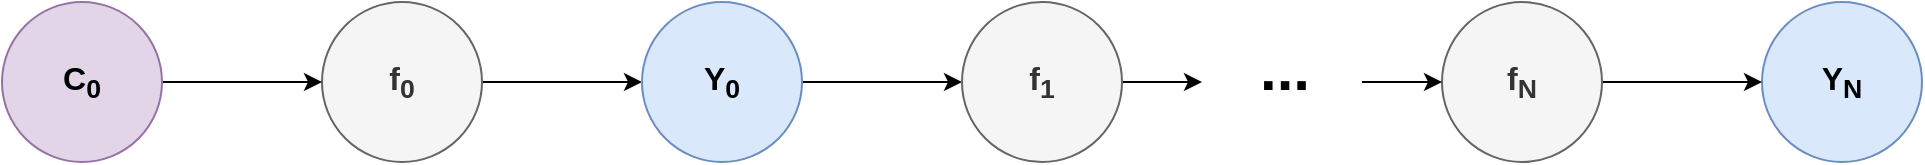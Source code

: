 <mxfile version="20.0.4" type="device"><diagram name="Page-1" id="42789a77-a242-8287-6e28-9cd8cfd52e62"><mxGraphModel dx="1113" dy="732" grid="1" gridSize="10" guides="1" tooltips="1" connect="1" arrows="1" fold="1" page="1" pageScale="1" pageWidth="1100" pageHeight="850" background="none" math="0" shadow="0"><root><mxCell id="0"/><mxCell id="1" parent="0"/><mxCell id="jKujIQmag5THRmSHXAdi-6" style="rounded=0;orthogonalLoop=1;jettySize=auto;html=1;exitX=1;exitY=0.5;exitDx=0;exitDy=0;entryX=0;entryY=0.5;entryDx=0;entryDy=0;" parent="1" source="RXzZ0kTApku4aT5u5Mq1-4" target="jKujIQmag5THRmSHXAdi-3" edge="1"><mxGeometry relative="1" as="geometry"/></mxCell><mxCell id="RXzZ0kTApku4aT5u5Mq1-4" value="&lt;font size=&quot;3&quot;&gt;&lt;b&gt;f&lt;sub&gt;0&lt;/sub&gt;&lt;/b&gt;&lt;/font&gt;" style="ellipse;whiteSpace=wrap;html=1;fillColor=#f5f5f5;strokeColor=#666666;fontColor=#333333;" parent="1" vertex="1"><mxGeometry x="200" y="240" width="80" height="80" as="geometry"/></mxCell><mxCell id="RXzZ0kTApku4aT5u5Mq1-8" value="" style="endArrow=classic;html=1;rounded=0;fontSize=16;exitX=1;exitY=0.5;exitDx=0;exitDy=0;entryX=0;entryY=0.5;entryDx=0;entryDy=0;" parent="1" target="RXzZ0kTApku4aT5u5Mq1-4" edge="1" source="jKujIQmag5THRmSHXAdi-4"><mxGeometry width="50" height="50" relative="1" as="geometry"><mxPoint x="160" y="280" as="sourcePoint"/><mxPoint x="160" y="280" as="targetPoint"/></mxGeometry></mxCell><mxCell id="jKujIQmag5THRmSHXAdi-8" style="edgeStyle=none;rounded=0;orthogonalLoop=1;jettySize=auto;html=1;exitX=1;exitY=0.5;exitDx=0;exitDy=0;entryX=0;entryY=0.5;entryDx=0;entryDy=0;fontSize=16;" parent="1" source="jKujIQmag5THRmSHXAdi-3" target="jKujIQmag5THRmSHXAdi-7" edge="1"><mxGeometry relative="1" as="geometry"/></mxCell><mxCell id="jKujIQmag5THRmSHXAdi-3" value="&lt;font size=&quot;3&quot;&gt;&lt;b&gt;Y&lt;sub&gt;0&lt;/sub&gt;&lt;/b&gt;&lt;/font&gt;" style="ellipse;whiteSpace=wrap;html=1;fillColor=#dae8fc;strokeColor=#6c8ebf;" parent="1" vertex="1"><mxGeometry x="360" y="240" width="80" height="80" as="geometry"/></mxCell><mxCell id="jKujIQmag5THRmSHXAdi-4" value="&lt;font size=&quot;3&quot;&gt;&lt;b&gt;C&lt;sub&gt;0&lt;/sub&gt;&lt;/b&gt;&lt;/font&gt;" style="ellipse;whiteSpace=wrap;html=1;fillColor=#e1d5e7;strokeColor=#9673a6;" parent="1" vertex="1"><mxGeometry x="40" y="240" width="80" height="80" as="geometry"/></mxCell><mxCell id="jKujIQmag5THRmSHXAdi-10" style="edgeStyle=none;rounded=0;orthogonalLoop=1;jettySize=auto;html=1;exitX=1;exitY=0.5;exitDx=0;exitDy=0;fontSize=16;" parent="1" source="jKujIQmag5THRmSHXAdi-7" edge="1"><mxGeometry relative="1" as="geometry"><mxPoint x="640" y="280" as="targetPoint"/></mxGeometry></mxCell><mxCell id="jKujIQmag5THRmSHXAdi-7" value="&lt;font size=&quot;3&quot;&gt;&lt;b&gt;f&lt;sub&gt;1&lt;/sub&gt;&lt;/b&gt;&lt;/font&gt;" style="ellipse;whiteSpace=wrap;html=1;fillColor=#f5f5f5;strokeColor=#666666;fontColor=#333333;" parent="1" vertex="1"><mxGeometry x="520" y="240" width="80" height="80" as="geometry"/></mxCell><mxCell id="jKujIQmag5THRmSHXAdi-9" value="&lt;font size=&quot;3&quot;&gt;&lt;b&gt;Y&lt;sub&gt;N&lt;/sub&gt;&lt;/b&gt;&lt;/font&gt;" style="ellipse;whiteSpace=wrap;html=1;fillColor=#dae8fc;strokeColor=#6c8ebf;" parent="1" vertex="1"><mxGeometry x="920" y="240" width="80" height="80" as="geometry"/></mxCell><mxCell id="19vW_l4FJk1YyFh2GEG--3" value="" style="endArrow=classic;html=1;rounded=0;entryX=0;entryY=0.5;entryDx=0;entryDy=0;" edge="1" parent="1" target="jKujIQmag5THRmSHXAdi-9"><mxGeometry width="50" height="50" relative="1" as="geometry"><mxPoint x="840" y="280" as="sourcePoint"/><mxPoint x="530" y="350" as="targetPoint"/></mxGeometry></mxCell><mxCell id="19vW_l4FJk1YyFh2GEG--4" value="&lt;font size=&quot;3&quot;&gt;&lt;b&gt;f&lt;sub&gt;N&lt;/sub&gt;&lt;/b&gt;&lt;/font&gt;" style="ellipse;whiteSpace=wrap;html=1;fillColor=#f5f5f5;strokeColor=#666666;fontColor=#333333;" vertex="1" parent="1"><mxGeometry x="760" y="240" width="80" height="80" as="geometry"/></mxCell><mxCell id="19vW_l4FJk1YyFh2GEG--5" value="" style="endArrow=classic;html=1;rounded=0;entryX=0;entryY=0.5;entryDx=0;entryDy=0;" edge="1" parent="1" target="19vW_l4FJk1YyFh2GEG--4"><mxGeometry width="50" height="50" relative="1" as="geometry"><mxPoint x="720" y="280" as="sourcePoint"/><mxPoint x="670" y="300" as="targetPoint"/></mxGeometry></mxCell><mxCell id="19vW_l4FJk1YyFh2GEG--6" value="&lt;b&gt;&lt;font style=&quot;font-size: 30px;&quot;&gt;...&lt;/font&gt;&lt;/b&gt;" style="text;html=1;align=center;verticalAlign=middle;resizable=0;points=[];autosize=1;strokeColor=none;fillColor=none;" vertex="1" parent="1"><mxGeometry x="656" y="248" width="50" height="50" as="geometry"/></mxCell></root></mxGraphModel></diagram></mxfile>